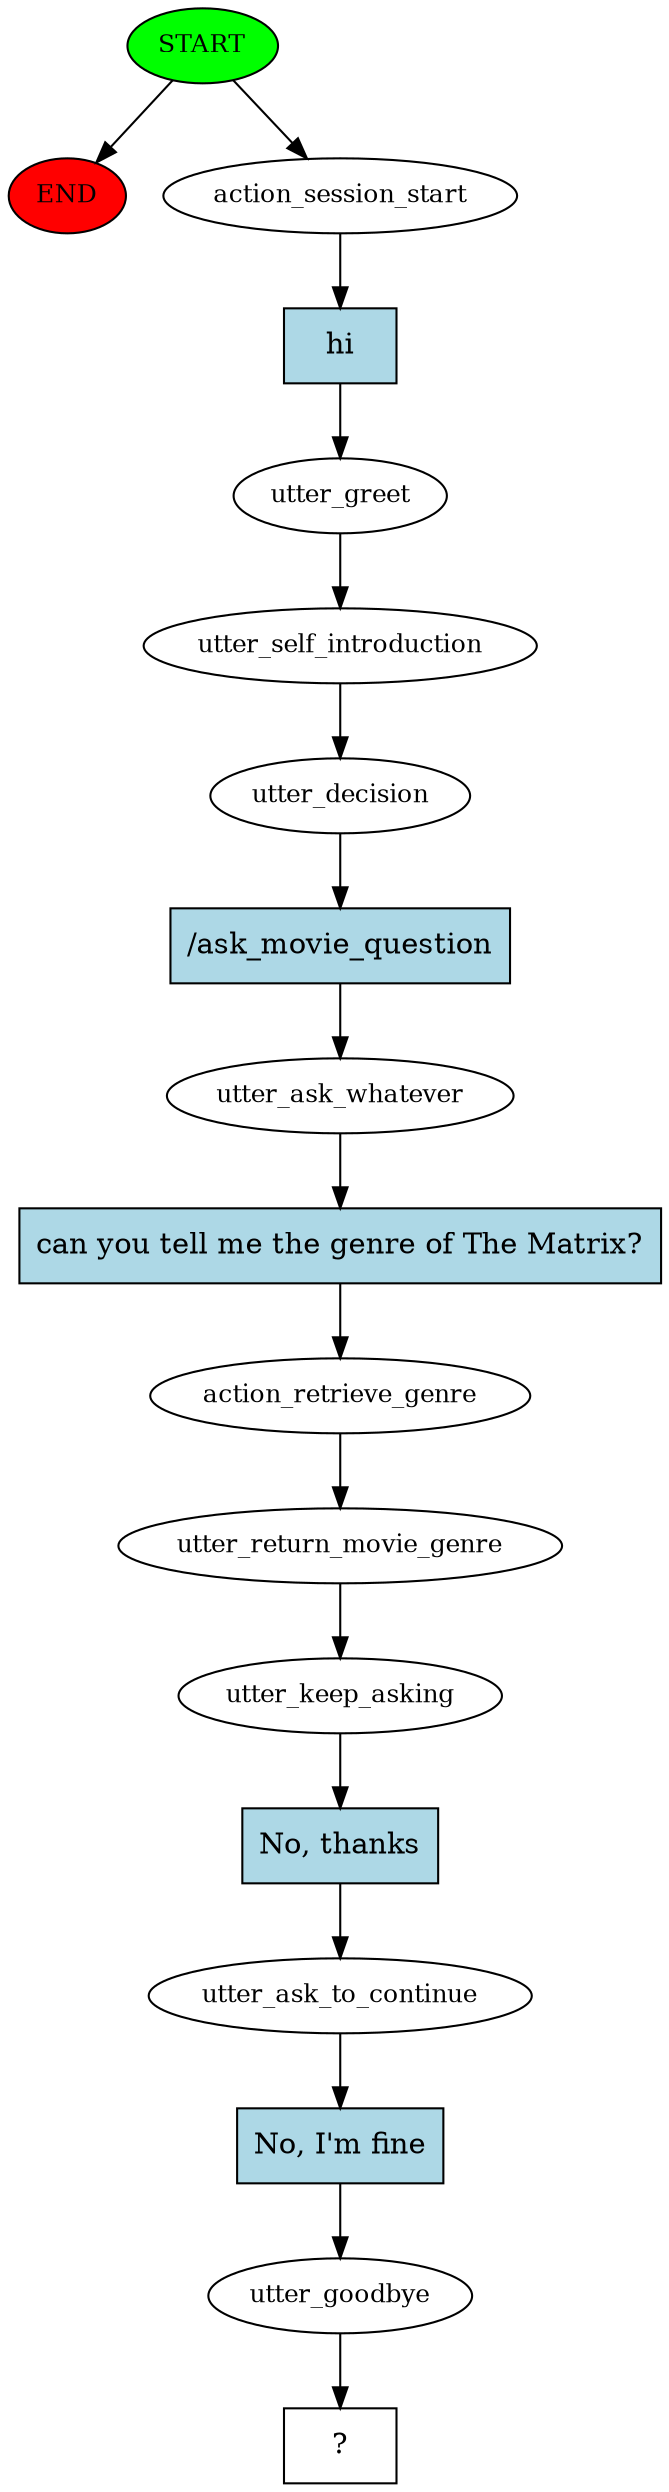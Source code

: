 digraph  {
0 [class="start active", fillcolor=green, fontsize=12, label=START, style=filled];
"-1" [class=end, fillcolor=red, fontsize=12, label=END, style=filled];
1 [class=active, fontsize=12, label=action_session_start];
2 [class=active, fontsize=12, label=utter_greet];
3 [class=active, fontsize=12, label=utter_self_introduction];
4 [class=active, fontsize=12, label=utter_decision];
5 [class=active, fontsize=12, label=utter_ask_whatever];
6 [class=active, fontsize=12, label=action_retrieve_genre];
7 [class=active, fontsize=12, label=utter_return_movie_genre];
8 [class=active, fontsize=12, label=utter_keep_asking];
9 [class=active, fontsize=12, label=utter_ask_to_continue];
10 [class=active, fontsize=12, label=utter_goodbye];
11 [class="intent dashed active", label="  ?  ", shape=rect];
12 [class="intent active", fillcolor=lightblue, label=hi, shape=rect, style=filled];
13 [class="intent active", fillcolor=lightblue, label="/ask_movie_question", shape=rect, style=filled];
14 [class="intent active", fillcolor=lightblue, label="can you tell me the genre of The Matrix?", shape=rect, style=filled];
15 [class="intent active", fillcolor=lightblue, label="No, thanks", shape=rect, style=filled];
16 [class="intent active", fillcolor=lightblue, label="No, I'm fine", shape=rect, style=filled];
0 -> "-1"  [class="", key=NONE, label=""];
0 -> 1  [class=active, key=NONE, label=""];
1 -> 12  [class=active, key=0];
2 -> 3  [class=active, key=NONE, label=""];
3 -> 4  [class=active, key=NONE, label=""];
4 -> 13  [class=active, key=0];
5 -> 14  [class=active, key=0];
6 -> 7  [class=active, key=NONE, label=""];
7 -> 8  [class=active, key=NONE, label=""];
8 -> 15  [class=active, key=0];
9 -> 16  [class=active, key=0];
10 -> 11  [class=active, key=NONE, label=""];
12 -> 2  [class=active, key=0];
13 -> 5  [class=active, key=0];
14 -> 6  [class=active, key=0];
15 -> 9  [class=active, key=0];
16 -> 10  [class=active, key=0];
}
